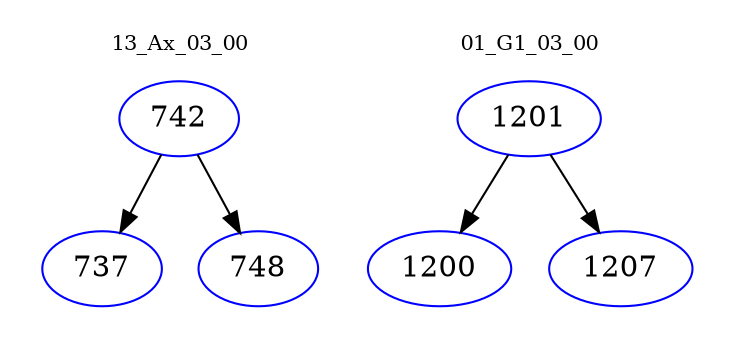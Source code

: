 digraph{
subgraph cluster_0 {
color = white
label = "13_Ax_03_00";
fontsize=10;
T0_742 [label="742", color="blue"]
T0_742 -> T0_737 [color="black"]
T0_737 [label="737", color="blue"]
T0_742 -> T0_748 [color="black"]
T0_748 [label="748", color="blue"]
}
subgraph cluster_1 {
color = white
label = "01_G1_03_00";
fontsize=10;
T1_1201 [label="1201", color="blue"]
T1_1201 -> T1_1200 [color="black"]
T1_1200 [label="1200", color="blue"]
T1_1201 -> T1_1207 [color="black"]
T1_1207 [label="1207", color="blue"]
}
}

